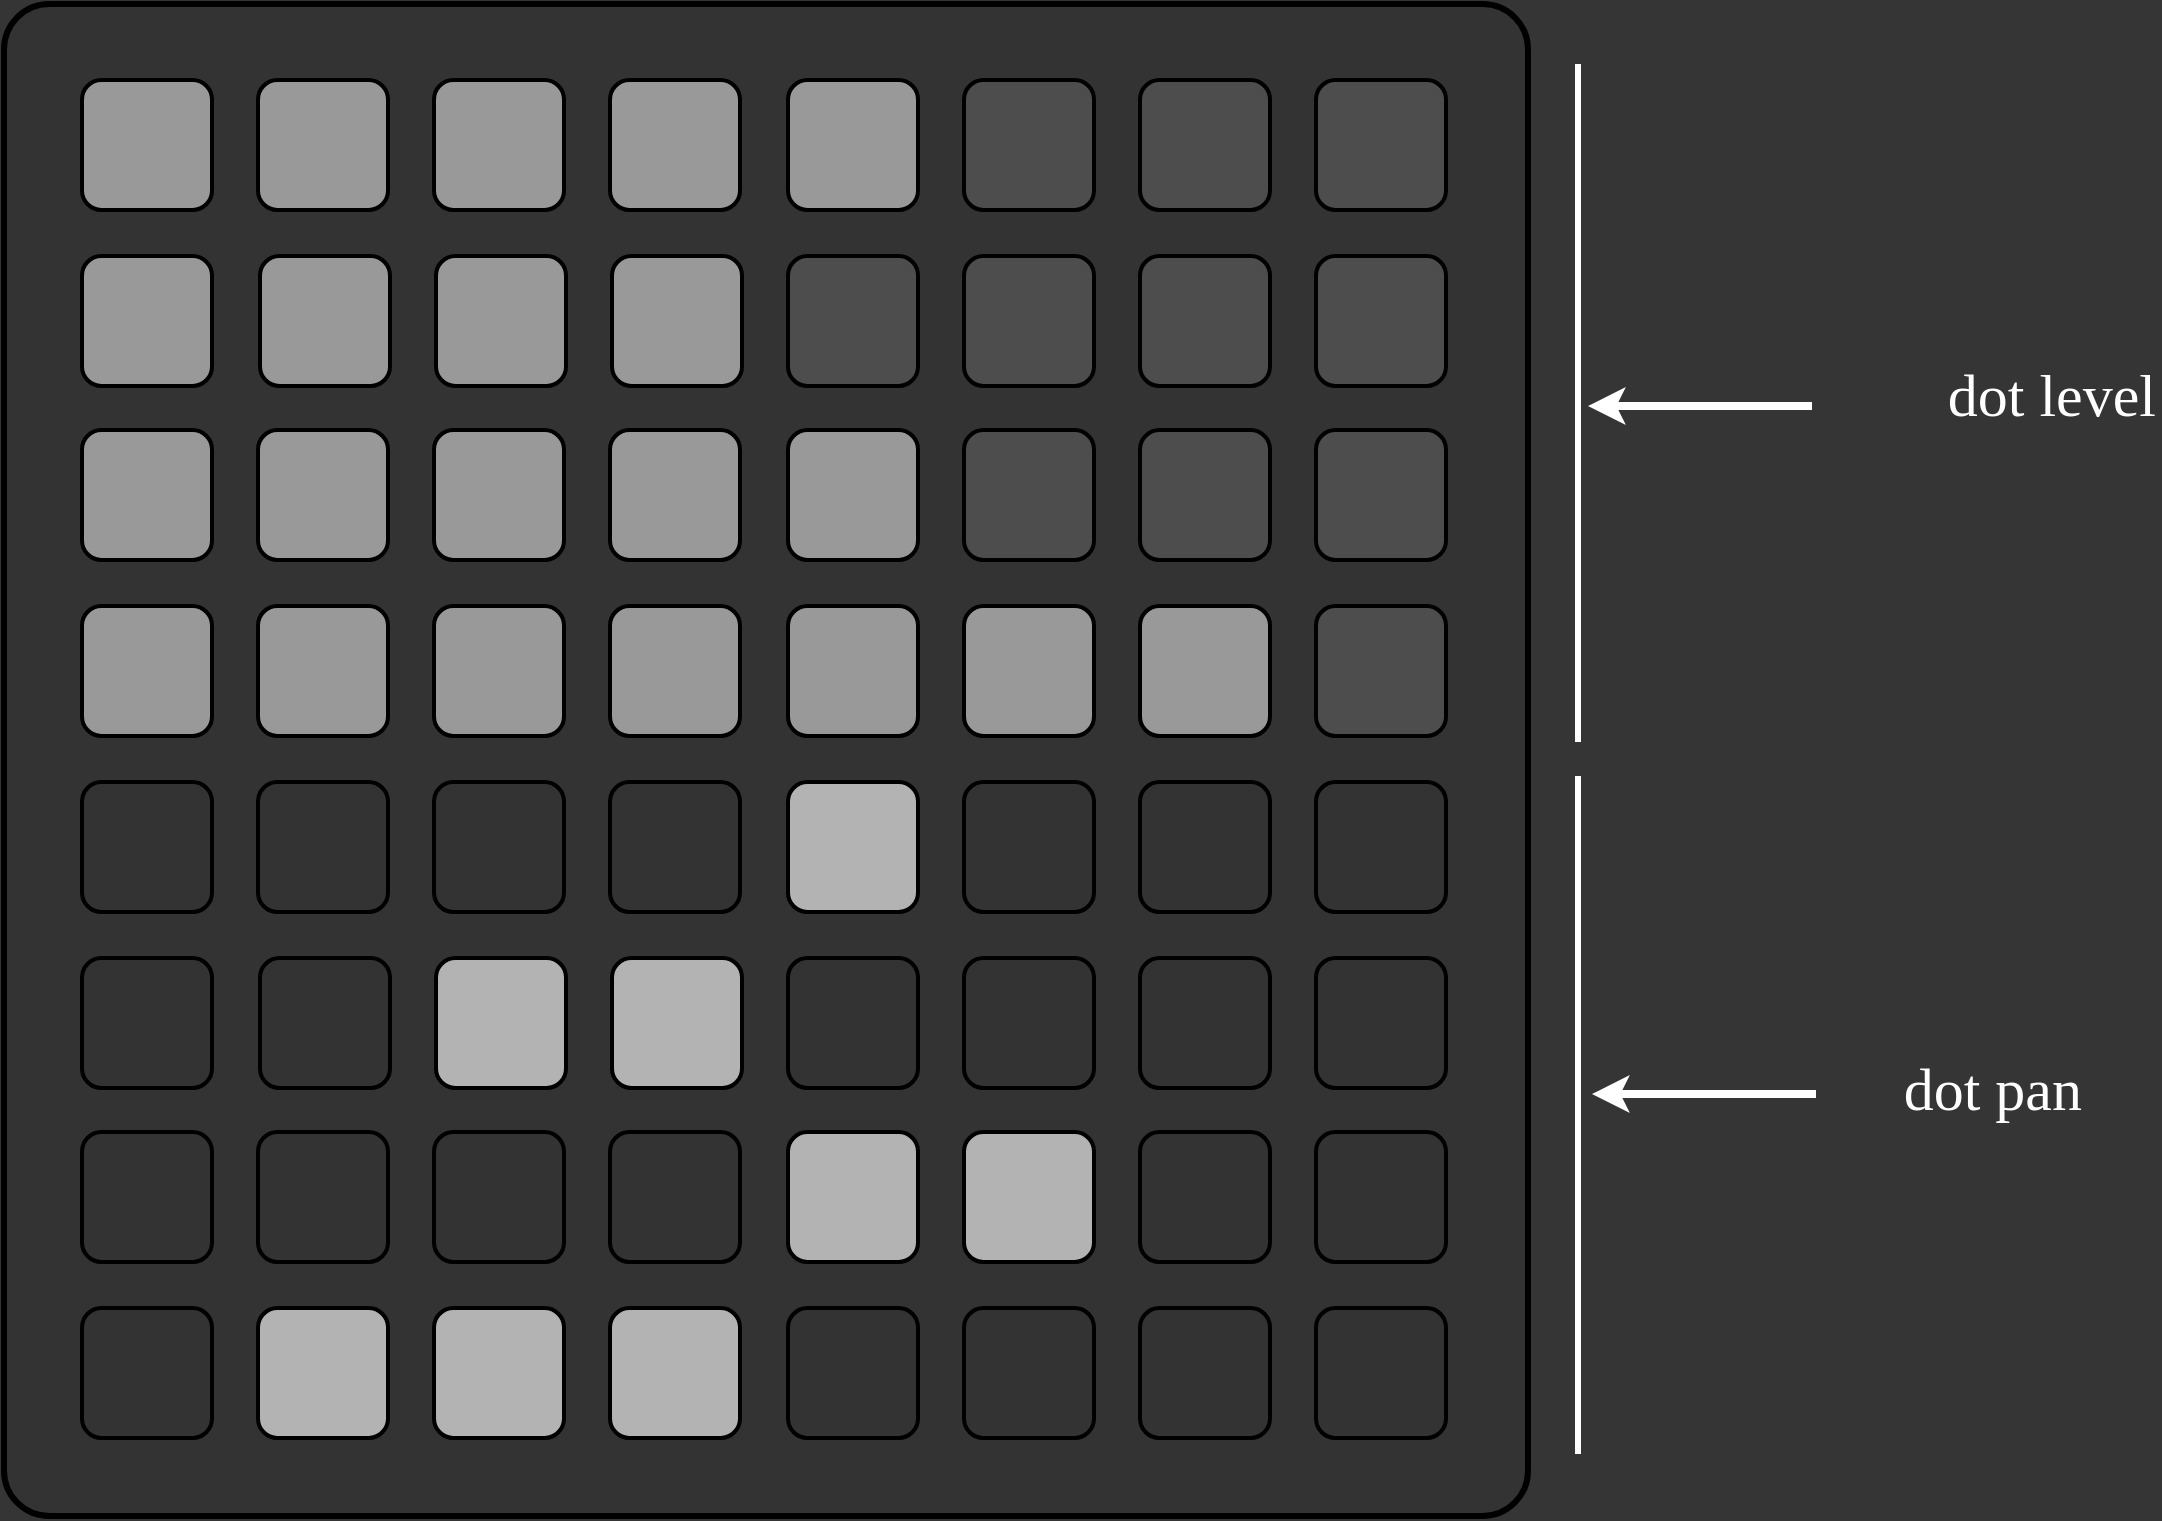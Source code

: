 <mxfile version="26.1.3" pages="2">
  <diagram name="page 1" id="AD0j8ZVl492zKQFY-U34">
    <mxGraphModel dx="2852" dy="1302" grid="0" gridSize="10" guides="0" tooltips="0" connect="1" arrows="0" fold="1" page="0" pageScale="1" pageWidth="850" pageHeight="1100" background="#353535" math="0" shadow="0">
      <root>
        <mxCell id="0" />
        <mxCell id="1" parent="0" />
        <mxCell id="KwvHy2sCxvJyN4Rjaf8G-24" value="" style="rounded=1;whiteSpace=wrap;html=1;arcSize=3;strokeWidth=3;fillColor=#333333;fontColor=#333333;" parent="1" vertex="1">
          <mxGeometry x="-416" y="200" width="762" height="756" as="geometry" />
        </mxCell>
        <mxCell id="KwvHy2sCxvJyN4Rjaf8G-25" value="" style="rounded=1;whiteSpace=wrap;html=1;aspect=fixed;strokeWidth=2;fillColor=#999999;strokeColor=default;" parent="1" vertex="1">
          <mxGeometry x="-377" y="238" width="65" height="65" as="geometry" />
        </mxCell>
        <mxCell id="KwvHy2sCxvJyN4Rjaf8G-27" value="" style="rounded=1;whiteSpace=wrap;html=1;aspect=fixed;strokeWidth=2;fillColor=#999999;strokeColor=default;" parent="1" vertex="1">
          <mxGeometry x="-289" y="238" width="65" height="65" as="geometry" />
        </mxCell>
        <mxCell id="KwvHy2sCxvJyN4Rjaf8G-28" value="" style="rounded=1;whiteSpace=wrap;html=1;aspect=fixed;strokeWidth=2;fillColor=#999999;strokeColor=default;" parent="1" vertex="1">
          <mxGeometry x="-201" y="238" width="65" height="65" as="geometry" />
        </mxCell>
        <mxCell id="KwvHy2sCxvJyN4Rjaf8G-29" value="" style="rounded=1;whiteSpace=wrap;html=1;aspect=fixed;strokeWidth=2;fillColor=#999999;strokeColor=default;" parent="1" vertex="1">
          <mxGeometry x="-113" y="238" width="65" height="65" as="geometry" />
        </mxCell>
        <mxCell id="KwvHy2sCxvJyN4Rjaf8G-30" value="" style="rounded=1;whiteSpace=wrap;html=1;aspect=fixed;strokeWidth=2;fillColor=#999999;strokeColor=default;" parent="1" vertex="1">
          <mxGeometry x="-24" y="238" width="65" height="65" as="geometry" />
        </mxCell>
        <mxCell id="KwvHy2sCxvJyN4Rjaf8G-31" value="" style="rounded=1;whiteSpace=wrap;html=1;aspect=fixed;strokeWidth=2;fillColor=#4D4D4D;strokeColor=default;" parent="1" vertex="1">
          <mxGeometry x="64" y="238" width="65" height="65" as="geometry" />
        </mxCell>
        <mxCell id="KwvHy2sCxvJyN4Rjaf8G-32" value="" style="rounded=1;whiteSpace=wrap;html=1;aspect=fixed;strokeWidth=2;fillColor=#4D4D4D;strokeColor=default;" parent="1" vertex="1">
          <mxGeometry x="152" y="238" width="65" height="65" as="geometry" />
        </mxCell>
        <mxCell id="KwvHy2sCxvJyN4Rjaf8G-33" value="" style="rounded=1;whiteSpace=wrap;html=1;aspect=fixed;strokeWidth=2;fillColor=#4D4D4D;strokeColor=default;" parent="1" vertex="1">
          <mxGeometry x="240" y="238" width="65" height="65" as="geometry" />
        </mxCell>
        <mxCell id="KwvHy2sCxvJyN4Rjaf8G-42" value="" style="rounded=1;whiteSpace=wrap;html=1;aspect=fixed;strokeWidth=2;fillColor=#999999;strokeColor=default;" parent="1" vertex="1">
          <mxGeometry x="-377" y="326" width="65" height="65" as="geometry" />
        </mxCell>
        <mxCell id="KwvHy2sCxvJyN4Rjaf8G-43" value="" style="rounded=1;whiteSpace=wrap;html=1;aspect=fixed;strokeWidth=2;fillColor=#999999;strokeColor=default;" parent="1" vertex="1">
          <mxGeometry x="-288" y="326" width="65" height="65" as="geometry" />
        </mxCell>
        <mxCell id="KwvHy2sCxvJyN4Rjaf8G-44" value="" style="rounded=1;whiteSpace=wrap;html=1;aspect=fixed;strokeWidth=2;fillColor=#999999;strokeColor=default;" parent="1" vertex="1">
          <mxGeometry x="-200" y="326" width="65" height="65" as="geometry" />
        </mxCell>
        <mxCell id="KwvHy2sCxvJyN4Rjaf8G-45" value="" style="rounded=1;whiteSpace=wrap;html=1;aspect=fixed;strokeWidth=2;fillColor=#999999;strokeColor=default;" parent="1" vertex="1">
          <mxGeometry x="-112" y="326" width="65" height="65" as="geometry" />
        </mxCell>
        <mxCell id="KwvHy2sCxvJyN4Rjaf8G-46" value="" style="rounded=1;whiteSpace=wrap;html=1;aspect=fixed;strokeWidth=2;fillColor=#4D4D4D;strokeColor=default;" parent="1" vertex="1">
          <mxGeometry x="-24" y="326" width="65" height="65" as="geometry" />
        </mxCell>
        <mxCell id="KwvHy2sCxvJyN4Rjaf8G-47" value="" style="rounded=1;whiteSpace=wrap;html=1;aspect=fixed;strokeWidth=2;fillColor=#4D4D4D;strokeColor=default;" parent="1" vertex="1">
          <mxGeometry x="64" y="326" width="65" height="65" as="geometry" />
        </mxCell>
        <mxCell id="KwvHy2sCxvJyN4Rjaf8G-48" value="" style="rounded=1;whiteSpace=wrap;html=1;aspect=fixed;strokeWidth=2;fillColor=#4D4D4D;strokeColor=default;" parent="1" vertex="1">
          <mxGeometry x="152" y="326" width="65" height="65" as="geometry" />
        </mxCell>
        <mxCell id="KwvHy2sCxvJyN4Rjaf8G-49" value="" style="rounded=1;whiteSpace=wrap;html=1;aspect=fixed;strokeWidth=2;fillColor=#4D4D4D;strokeColor=default;" parent="1" vertex="1">
          <mxGeometry x="240" y="326" width="65" height="65" as="geometry" />
        </mxCell>
        <mxCell id="KwvHy2sCxvJyN4Rjaf8G-58" value="" style="rounded=1;whiteSpace=wrap;html=1;aspect=fixed;strokeWidth=2;fillColor=#999999;strokeColor=default;" parent="1" vertex="1">
          <mxGeometry x="-377" y="413" width="65" height="65" as="geometry" />
        </mxCell>
        <mxCell id="KwvHy2sCxvJyN4Rjaf8G-59" value="" style="rounded=1;whiteSpace=wrap;html=1;aspect=fixed;strokeWidth=2;fillColor=#999999;strokeColor=default;" parent="1" vertex="1">
          <mxGeometry x="-289" y="413" width="65" height="65" as="geometry" />
        </mxCell>
        <mxCell id="KwvHy2sCxvJyN4Rjaf8G-60" value="" style="rounded=1;whiteSpace=wrap;html=1;aspect=fixed;strokeWidth=2;fillColor=#999999;strokeColor=default;" parent="1" vertex="1">
          <mxGeometry x="-201" y="413" width="65" height="65" as="geometry" />
        </mxCell>
        <mxCell id="KwvHy2sCxvJyN4Rjaf8G-61" value="" style="rounded=1;whiteSpace=wrap;html=1;aspect=fixed;strokeWidth=2;fillColor=#999999;strokeColor=default;" parent="1" vertex="1">
          <mxGeometry x="-113" y="413" width="65" height="65" as="geometry" />
        </mxCell>
        <mxCell id="KwvHy2sCxvJyN4Rjaf8G-62" value="" style="rounded=1;whiteSpace=wrap;html=1;aspect=fixed;strokeWidth=2;fillColor=#999999;strokeColor=default;" parent="1" vertex="1">
          <mxGeometry x="-24" y="413" width="65" height="65" as="geometry" />
        </mxCell>
        <mxCell id="KwvHy2sCxvJyN4Rjaf8G-63" value="" style="rounded=1;whiteSpace=wrap;html=1;aspect=fixed;strokeWidth=2;fillColor=#4D4D4D;strokeColor=default;" parent="1" vertex="1">
          <mxGeometry x="64" y="413" width="65" height="65" as="geometry" />
        </mxCell>
        <mxCell id="KwvHy2sCxvJyN4Rjaf8G-64" value="" style="rounded=1;whiteSpace=wrap;html=1;aspect=fixed;strokeWidth=2;fillColor=#4D4D4D;strokeColor=default;" parent="1" vertex="1">
          <mxGeometry x="152" y="413" width="65" height="65" as="geometry" />
        </mxCell>
        <mxCell id="KwvHy2sCxvJyN4Rjaf8G-65" value="" style="rounded=1;whiteSpace=wrap;html=1;aspect=fixed;strokeWidth=2;fillColor=#4D4D4D;strokeColor=default;" parent="1" vertex="1">
          <mxGeometry x="240" y="413" width="65" height="65" as="geometry" />
        </mxCell>
        <mxCell id="KwvHy2sCxvJyN4Rjaf8G-74" value="" style="rounded=1;whiteSpace=wrap;html=1;aspect=fixed;strokeWidth=2;fillColor=#999999;strokeColor=default;" parent="1" vertex="1">
          <mxGeometry x="-377" y="501" width="65" height="65" as="geometry" />
        </mxCell>
        <mxCell id="KwvHy2sCxvJyN4Rjaf8G-75" value="" style="rounded=1;whiteSpace=wrap;html=1;aspect=fixed;strokeWidth=2;fillColor=#999999;strokeColor=default;" parent="1" vertex="1">
          <mxGeometry x="-289" y="501" width="65" height="65" as="geometry" />
        </mxCell>
        <mxCell id="KwvHy2sCxvJyN4Rjaf8G-76" value="" style="rounded=1;whiteSpace=wrap;html=1;aspect=fixed;strokeWidth=2;fillColor=#999999;strokeColor=default;" parent="1" vertex="1">
          <mxGeometry x="-201" y="501" width="65" height="65" as="geometry" />
        </mxCell>
        <mxCell id="KwvHy2sCxvJyN4Rjaf8G-77" value="" style="rounded=1;whiteSpace=wrap;html=1;aspect=fixed;strokeWidth=2;fillColor=#999999;strokeColor=default;" parent="1" vertex="1">
          <mxGeometry x="-113" y="501" width="65" height="65" as="geometry" />
        </mxCell>
        <mxCell id="KwvHy2sCxvJyN4Rjaf8G-78" value="" style="rounded=1;whiteSpace=wrap;html=1;aspect=fixed;strokeWidth=2;fillColor=#999999;strokeColor=default;" parent="1" vertex="1">
          <mxGeometry x="-24" y="501" width="65" height="65" as="geometry" />
        </mxCell>
        <mxCell id="KwvHy2sCxvJyN4Rjaf8G-79" value="" style="rounded=1;whiteSpace=wrap;html=1;aspect=fixed;strokeWidth=2;fillColor=#999999;strokeColor=default;" parent="1" vertex="1">
          <mxGeometry x="64" y="501" width="65" height="65" as="geometry" />
        </mxCell>
        <mxCell id="KwvHy2sCxvJyN4Rjaf8G-80" value="" style="rounded=1;whiteSpace=wrap;html=1;aspect=fixed;strokeWidth=2;fillColor=#999999;strokeColor=default;" parent="1" vertex="1">
          <mxGeometry x="152" y="501" width="65" height="65" as="geometry" />
        </mxCell>
        <mxCell id="KwvHy2sCxvJyN4Rjaf8G-81" value="" style="rounded=1;whiteSpace=wrap;html=1;aspect=fixed;strokeWidth=2;fillColor=#4D4D4D;strokeColor=default;" parent="1" vertex="1">
          <mxGeometry x="240" y="501" width="65" height="65" as="geometry" />
        </mxCell>
        <mxCell id="KwvHy2sCxvJyN4Rjaf8G-90" value="" style="rounded=1;whiteSpace=wrap;html=1;aspect=fixed;strokeWidth=2;fillColor=#333333;strokeColor=default;" parent="1" vertex="1">
          <mxGeometry x="-377" y="589" width="65" height="65" as="geometry" />
        </mxCell>
        <mxCell id="KwvHy2sCxvJyN4Rjaf8G-91" value="" style="rounded=1;whiteSpace=wrap;html=1;aspect=fixed;strokeWidth=2;fillColor=#333333;strokeColor=default;" parent="1" vertex="1">
          <mxGeometry x="-289" y="589" width="65" height="65" as="geometry" />
        </mxCell>
        <mxCell id="KwvHy2sCxvJyN4Rjaf8G-92" value="" style="rounded=1;whiteSpace=wrap;html=1;aspect=fixed;strokeWidth=2;fillColor=#333333;strokeColor=default;" parent="1" vertex="1">
          <mxGeometry x="-201" y="589" width="65" height="65" as="geometry" />
        </mxCell>
        <mxCell id="KwvHy2sCxvJyN4Rjaf8G-93" value="" style="rounded=1;whiteSpace=wrap;html=1;aspect=fixed;strokeWidth=2;fillColor=#333333;strokeColor=default;" parent="1" vertex="1">
          <mxGeometry x="-113" y="589" width="65" height="65" as="geometry" />
        </mxCell>
        <mxCell id="KwvHy2sCxvJyN4Rjaf8G-94" value="" style="rounded=1;whiteSpace=wrap;html=1;aspect=fixed;strokeWidth=2;fillColor=#B3B3B3;strokeColor=default;" parent="1" vertex="1">
          <mxGeometry x="-24" y="589" width="65" height="65" as="geometry" />
        </mxCell>
        <mxCell id="KwvHy2sCxvJyN4Rjaf8G-95" value="" style="rounded=1;whiteSpace=wrap;html=1;aspect=fixed;strokeWidth=2;fillColor=#333333;strokeColor=default;" parent="1" vertex="1">
          <mxGeometry x="64" y="589" width="65" height="65" as="geometry" />
        </mxCell>
        <mxCell id="KwvHy2sCxvJyN4Rjaf8G-96" value="" style="rounded=1;whiteSpace=wrap;html=1;aspect=fixed;strokeWidth=2;fillColor=#333333;strokeColor=default;" parent="1" vertex="1">
          <mxGeometry x="152" y="589" width="65" height="65" as="geometry" />
        </mxCell>
        <mxCell id="KwvHy2sCxvJyN4Rjaf8G-97" value="" style="rounded=1;whiteSpace=wrap;html=1;aspect=fixed;strokeWidth=2;fillColor=#333333;strokeColor=default;" parent="1" vertex="1">
          <mxGeometry x="240" y="589" width="65" height="65" as="geometry" />
        </mxCell>
        <mxCell id="KwvHy2sCxvJyN4Rjaf8G-106" value="" style="rounded=1;whiteSpace=wrap;html=1;aspect=fixed;strokeWidth=2;fillColor=#333333;strokeColor=default;" parent="1" vertex="1">
          <mxGeometry x="-377" y="677" width="65" height="65" as="geometry" />
        </mxCell>
        <mxCell id="KwvHy2sCxvJyN4Rjaf8G-107" value="" style="rounded=1;whiteSpace=wrap;html=1;aspect=fixed;strokeWidth=2;fillColor=#333333;strokeColor=default;" parent="1" vertex="1">
          <mxGeometry x="-288" y="677" width="65" height="65" as="geometry" />
        </mxCell>
        <mxCell id="KwvHy2sCxvJyN4Rjaf8G-108" value="" style="rounded=1;whiteSpace=wrap;html=1;aspect=fixed;strokeWidth=2;fillColor=#B3B3B3;strokeColor=default;" parent="1" vertex="1">
          <mxGeometry x="-200" y="677" width="65" height="65" as="geometry" />
        </mxCell>
        <mxCell id="KwvHy2sCxvJyN4Rjaf8G-109" value="" style="rounded=1;whiteSpace=wrap;html=1;aspect=fixed;strokeWidth=2;fillColor=#B3B3B3;strokeColor=default;" parent="1" vertex="1">
          <mxGeometry x="-112" y="677" width="65" height="65" as="geometry" />
        </mxCell>
        <mxCell id="KwvHy2sCxvJyN4Rjaf8G-110" value="" style="rounded=1;whiteSpace=wrap;html=1;aspect=fixed;strokeWidth=2;fillColor=#333333;strokeColor=default;" parent="1" vertex="1">
          <mxGeometry x="-24" y="677" width="65" height="65" as="geometry" />
        </mxCell>
        <mxCell id="KwvHy2sCxvJyN4Rjaf8G-111" value="" style="rounded=1;whiteSpace=wrap;html=1;aspect=fixed;strokeWidth=2;fillColor=#333333;strokeColor=default;" parent="1" vertex="1">
          <mxGeometry x="64" y="677" width="65" height="65" as="geometry" />
        </mxCell>
        <mxCell id="KwvHy2sCxvJyN4Rjaf8G-112" value="" style="rounded=1;whiteSpace=wrap;html=1;aspect=fixed;strokeWidth=2;fillColor=#333333;strokeColor=default;" parent="1" vertex="1">
          <mxGeometry x="152" y="677" width="65" height="65" as="geometry" />
        </mxCell>
        <mxCell id="KwvHy2sCxvJyN4Rjaf8G-113" value="" style="rounded=1;whiteSpace=wrap;html=1;aspect=fixed;strokeWidth=2;fillColor=#333333;strokeColor=default;" parent="1" vertex="1">
          <mxGeometry x="240" y="677" width="65" height="65" as="geometry" />
        </mxCell>
        <mxCell id="KwvHy2sCxvJyN4Rjaf8G-122" value="" style="rounded=1;whiteSpace=wrap;html=1;aspect=fixed;strokeWidth=2;fillColor=#333333;strokeColor=default;" parent="1" vertex="1">
          <mxGeometry x="-377" y="764" width="65" height="65" as="geometry" />
        </mxCell>
        <mxCell id="KwvHy2sCxvJyN4Rjaf8G-123" value="" style="rounded=1;whiteSpace=wrap;html=1;aspect=fixed;strokeWidth=2;fillColor=#333333;strokeColor=default;" parent="1" vertex="1">
          <mxGeometry x="-289" y="764" width="65" height="65" as="geometry" />
        </mxCell>
        <mxCell id="KwvHy2sCxvJyN4Rjaf8G-124" value="" style="rounded=1;whiteSpace=wrap;html=1;aspect=fixed;strokeWidth=2;fillColor=#333333;strokeColor=default;" parent="1" vertex="1">
          <mxGeometry x="-201" y="764" width="65" height="65" as="geometry" />
        </mxCell>
        <mxCell id="KwvHy2sCxvJyN4Rjaf8G-125" value="" style="rounded=1;whiteSpace=wrap;html=1;aspect=fixed;strokeWidth=2;fillColor=#333333;strokeColor=default;" parent="1" vertex="1">
          <mxGeometry x="-113" y="764" width="65" height="65" as="geometry" />
        </mxCell>
        <mxCell id="KwvHy2sCxvJyN4Rjaf8G-126" value="" style="rounded=1;whiteSpace=wrap;html=1;aspect=fixed;strokeWidth=2;fillColor=#B3B3B3;strokeColor=default;" parent="1" vertex="1">
          <mxGeometry x="-24" y="764" width="65" height="65" as="geometry" />
        </mxCell>
        <mxCell id="KwvHy2sCxvJyN4Rjaf8G-127" value="" style="rounded=1;whiteSpace=wrap;html=1;aspect=fixed;strokeWidth=2;fillColor=#B3B3B3;strokeColor=default;" parent="1" vertex="1">
          <mxGeometry x="64" y="764" width="65" height="65" as="geometry" />
        </mxCell>
        <mxCell id="KwvHy2sCxvJyN4Rjaf8G-128" value="" style="rounded=1;whiteSpace=wrap;html=1;aspect=fixed;strokeWidth=2;fillColor=#333333;strokeColor=default;" parent="1" vertex="1">
          <mxGeometry x="152" y="764" width="65" height="65" as="geometry" />
        </mxCell>
        <mxCell id="KwvHy2sCxvJyN4Rjaf8G-129" value="" style="rounded=1;whiteSpace=wrap;html=1;aspect=fixed;strokeWidth=2;fillColor=#333333;strokeColor=default;" parent="1" vertex="1">
          <mxGeometry x="240" y="764" width="65" height="65" as="geometry" />
        </mxCell>
        <mxCell id="KwvHy2sCxvJyN4Rjaf8G-138" value="" style="rounded=1;whiteSpace=wrap;html=1;aspect=fixed;strokeWidth=2;fillColor=#333333;strokeColor=default;" parent="1" vertex="1">
          <mxGeometry x="-377" y="852" width="65" height="65" as="geometry" />
        </mxCell>
        <mxCell id="KwvHy2sCxvJyN4Rjaf8G-139" value="" style="rounded=1;whiteSpace=wrap;html=1;aspect=fixed;strokeWidth=2;fillColor=#B3B3B3;strokeColor=default;" parent="1" vertex="1">
          <mxGeometry x="-289" y="852" width="65" height="65" as="geometry" />
        </mxCell>
        <mxCell id="KwvHy2sCxvJyN4Rjaf8G-140" value="" style="rounded=1;whiteSpace=wrap;html=1;aspect=fixed;strokeWidth=2;fillColor=#B3B3B3;strokeColor=default;" parent="1" vertex="1">
          <mxGeometry x="-201" y="852" width="65" height="65" as="geometry" />
        </mxCell>
        <mxCell id="KwvHy2sCxvJyN4Rjaf8G-141" value="" style="rounded=1;whiteSpace=wrap;html=1;aspect=fixed;strokeWidth=2;fillColor=#B3B3B3;strokeColor=default;" parent="1" vertex="1">
          <mxGeometry x="-113" y="852" width="65" height="65" as="geometry" />
        </mxCell>
        <mxCell id="KwvHy2sCxvJyN4Rjaf8G-142" value="" style="rounded=1;whiteSpace=wrap;html=1;aspect=fixed;strokeWidth=2;fillColor=#333333;strokeColor=default;" parent="1" vertex="1">
          <mxGeometry x="-24" y="852" width="65" height="65" as="geometry" />
        </mxCell>
        <mxCell id="KwvHy2sCxvJyN4Rjaf8G-143" value="" style="rounded=1;whiteSpace=wrap;html=1;aspect=fixed;strokeWidth=2;fillColor=#333333;strokeColor=default;" parent="1" vertex="1">
          <mxGeometry x="64" y="852" width="65" height="65" as="geometry" />
        </mxCell>
        <mxCell id="KwvHy2sCxvJyN4Rjaf8G-144" value="" style="rounded=1;whiteSpace=wrap;html=1;aspect=fixed;strokeWidth=2;fillColor=#333333;strokeColor=default;" parent="1" vertex="1">
          <mxGeometry x="152" y="852" width="65" height="65" as="geometry" />
        </mxCell>
        <mxCell id="KwvHy2sCxvJyN4Rjaf8G-145" value="" style="rounded=1;whiteSpace=wrap;html=1;aspect=fixed;strokeWidth=2;fillColor=#333333;strokeColor=default;" parent="1" vertex="1">
          <mxGeometry x="240" y="852" width="65" height="65" as="geometry" />
        </mxCell>
        <mxCell id="ZywGPytzfWBgbfW9GCtc-2" value="dot level" style="text;html=1;align=right;verticalAlign=middle;whiteSpace=wrap;rounded=0;fontSize=30;fontFamily=Roboto Mono;fontSource=https%3A%2F%2Ffonts.googleapis.com%2Fcss%3Ffamily%3DRoboto%2BMono;fontColor=#FFFFFF;strokeWidth=2;" parent="1" vertex="1">
          <mxGeometry x="493" y="371" width="169" height="48" as="geometry" />
        </mxCell>
        <mxCell id="ZywGPytzfWBgbfW9GCtc-3" value="" style="endArrow=classic;html=1;rounded=0;strokeWidth=4;strokeColor=#FFFFFF;fontColor=#FFFFFF;" parent="1" edge="1">
          <mxGeometry width="50" height="50" relative="1" as="geometry">
            <mxPoint x="488" y="401" as="sourcePoint" />
            <mxPoint x="376" y="401" as="targetPoint" />
          </mxGeometry>
        </mxCell>
        <mxCell id="ZywGPytzfWBgbfW9GCtc-5" value="dot pan" style="text;html=1;align=right;verticalAlign=middle;whiteSpace=wrap;rounded=0;fontSize=30;fontFamily=Roboto Mono;fontSource=https%3A%2F%2Ffonts.googleapis.com%2Fcss%3Ffamily%3DRoboto%2BMono;fontColor=#FFFFFF;strokeWidth=2;" parent="1" vertex="1">
          <mxGeometry x="485" y="696" width="140" height="92" as="geometry" />
        </mxCell>
        <mxCell id="RWmdS6DIOnOpvIPjL7Qo-1" value="" style="endArrow=none;html=1;rounded=0;strokeWidth=3;strokeColor=#FFFFFF;fontColor=#FFFFFF;" parent="1" edge="1">
          <mxGeometry width="50" height="50" relative="1" as="geometry">
            <mxPoint x="371" y="569" as="sourcePoint" />
            <mxPoint x="371" y="230" as="targetPoint" />
          </mxGeometry>
        </mxCell>
        <mxCell id="RWmdS6DIOnOpvIPjL7Qo-2" value="" style="endArrow=none;html=1;rounded=0;strokeWidth=3;strokeColor=#FFFFFF;fontColor=#FFFFFF;" parent="1" edge="1">
          <mxGeometry width="50" height="50" relative="1" as="geometry">
            <mxPoint x="371" y="925" as="sourcePoint" />
            <mxPoint x="371" y="586" as="targetPoint" />
          </mxGeometry>
        </mxCell>
        <mxCell id="--Gpbwa46gxwDVzGV0nx-1" value="" style="endArrow=classic;html=1;rounded=0;strokeWidth=4;strokeColor=#FFFFFF;fontColor=#FFFFFF;" parent="1" edge="1">
          <mxGeometry width="50" height="50" relative="1" as="geometry">
            <mxPoint x="490" y="745" as="sourcePoint" />
            <mxPoint x="378" y="745" as="targetPoint" />
          </mxGeometry>
        </mxCell>
      </root>
    </mxGraphModel>
  </diagram>
  <diagram name="page 2" id="gaQ04MUTe80Fo_M5m1-W">
    <mxGraphModel dx="2452" dy="1302" grid="0" gridSize="10" guides="0" tooltips="0" connect="1" arrows="0" fold="1" page="0" pageScale="1" pageWidth="850" pageHeight="1100" background="#353535" math="0" shadow="0">
      <root>
        <mxCell id="d-ivkL9qn1JHW6eDKfx6-0" />
        <mxCell id="d-ivkL9qn1JHW6eDKfx6-1" parent="d-ivkL9qn1JHW6eDKfx6-0" />
        <mxCell id="d-ivkL9qn1JHW6eDKfx6-2" value="" style="rounded=1;whiteSpace=wrap;html=1;arcSize=3;strokeWidth=3;fillColor=#333333;fontColor=#333333;" parent="d-ivkL9qn1JHW6eDKfx6-1" vertex="1">
          <mxGeometry x="292" y="200" width="758" height="756" as="geometry" />
        </mxCell>
        <mxCell id="d-ivkL9qn1JHW6eDKfx6-11" value="" style="rounded=1;whiteSpace=wrap;html=1;aspect=fixed;strokeWidth=2;fillColor=#333333;strokeColor=default;fontColor=#4D4D4D;" parent="d-ivkL9qn1JHW6eDKfx6-1" vertex="1">
          <mxGeometry x="328" y="238" width="65" height="65" as="geometry" />
        </mxCell>
        <mxCell id="d-ivkL9qn1JHW6eDKfx6-12" value="" style="rounded=1;whiteSpace=wrap;html=1;aspect=fixed;strokeWidth=2;fillColor=#333333;strokeColor=default;fontColor=#4D4D4D;" parent="d-ivkL9qn1JHW6eDKfx6-1" vertex="1">
          <mxGeometry x="416" y="238" width="65" height="65" as="geometry" />
        </mxCell>
        <mxCell id="d-ivkL9qn1JHW6eDKfx6-13" value="" style="rounded=1;whiteSpace=wrap;html=1;aspect=fixed;strokeWidth=2;fillColor=#333333;strokeColor=default;fontColor=#4D4D4D;" parent="d-ivkL9qn1JHW6eDKfx6-1" vertex="1">
          <mxGeometry x="504" y="238" width="65" height="65" as="geometry" />
        </mxCell>
        <mxCell id="d-ivkL9qn1JHW6eDKfx6-14" value="" style="rounded=1;whiteSpace=wrap;html=1;aspect=fixed;strokeWidth=2;fillColor=#333333;strokeColor=default;fontColor=#4D4D4D;" parent="d-ivkL9qn1JHW6eDKfx6-1" vertex="1">
          <mxGeometry x="592" y="238" width="65" height="65" as="geometry" />
        </mxCell>
        <mxCell id="d-ivkL9qn1JHW6eDKfx6-15" value="" style="rounded=1;whiteSpace=wrap;html=1;aspect=fixed;strokeWidth=2;fillColor=#333333;strokeColor=default;fontColor=#4D4D4D;" parent="d-ivkL9qn1JHW6eDKfx6-1" vertex="1">
          <mxGeometry x="681" y="238" width="65" height="65" as="geometry" />
        </mxCell>
        <mxCell id="d-ivkL9qn1JHW6eDKfx6-16" value="" style="rounded=1;whiteSpace=wrap;html=1;aspect=fixed;strokeWidth=2;fillColor=#999999;strokeColor=default;fontColor=#4D4D4D;" parent="d-ivkL9qn1JHW6eDKfx6-1" vertex="1">
          <mxGeometry x="769" y="238" width="65" height="65" as="geometry" />
        </mxCell>
        <mxCell id="d-ivkL9qn1JHW6eDKfx6-17" value="" style="rounded=1;whiteSpace=wrap;html=1;aspect=fixed;strokeWidth=2;fillColor=#333333;strokeColor=default;fontColor=#4D4D4D;" parent="d-ivkL9qn1JHW6eDKfx6-1" vertex="1">
          <mxGeometry x="857" y="238" width="65" height="65" as="geometry" />
        </mxCell>
        <mxCell id="d-ivkL9qn1JHW6eDKfx6-18" value="" style="rounded=1;whiteSpace=wrap;html=1;aspect=fixed;strokeWidth=2;fillColor=#333333;strokeColor=default;fontColor=#4D4D4D;" parent="d-ivkL9qn1JHW6eDKfx6-1" vertex="1">
          <mxGeometry x="945" y="238" width="65" height="65" as="geometry" />
        </mxCell>
        <mxCell id="d-ivkL9qn1JHW6eDKfx6-27" value="" style="rounded=1;whiteSpace=wrap;html=1;aspect=fixed;strokeWidth=2;fillColor=#333333;strokeColor=default;fontColor=#4D4D4D;" parent="d-ivkL9qn1JHW6eDKfx6-1" vertex="1">
          <mxGeometry x="329" y="326" width="65" height="65" as="geometry" />
        </mxCell>
        <mxCell id="d-ivkL9qn1JHW6eDKfx6-28" value="" style="rounded=1;whiteSpace=wrap;html=1;aspect=fixed;strokeWidth=2;fillColor=#333333;strokeColor=default;fontColor=#4D4D4D;" parent="d-ivkL9qn1JHW6eDKfx6-1" vertex="1">
          <mxGeometry x="417" y="326" width="65" height="65" as="geometry" />
        </mxCell>
        <mxCell id="d-ivkL9qn1JHW6eDKfx6-29" value="" style="rounded=1;whiteSpace=wrap;html=1;aspect=fixed;strokeWidth=2;fillColor=#333333;strokeColor=default;fontColor=#4D4D4D;" parent="d-ivkL9qn1JHW6eDKfx6-1" vertex="1">
          <mxGeometry x="505" y="326" width="65" height="65" as="geometry" />
        </mxCell>
        <mxCell id="d-ivkL9qn1JHW6eDKfx6-30" value="" style="rounded=1;whiteSpace=wrap;html=1;aspect=fixed;strokeWidth=2;fillColor=#333333;strokeColor=default;fontColor=#4D4D4D;" parent="d-ivkL9qn1JHW6eDKfx6-1" vertex="1">
          <mxGeometry x="593" y="326" width="65" height="65" as="geometry" />
        </mxCell>
        <mxCell id="d-ivkL9qn1JHW6eDKfx6-31" value="" style="rounded=1;whiteSpace=wrap;html=1;aspect=fixed;strokeWidth=2;fillColor=#999999;strokeColor=default;fontColor=#4D4D4D;" parent="d-ivkL9qn1JHW6eDKfx6-1" vertex="1">
          <mxGeometry x="681" y="326" width="65" height="65" as="geometry" />
        </mxCell>
        <mxCell id="d-ivkL9qn1JHW6eDKfx6-32" value="" style="rounded=1;whiteSpace=wrap;html=1;aspect=fixed;strokeWidth=2;fillColor=#333333;strokeColor=default;fontColor=#4D4D4D;" parent="d-ivkL9qn1JHW6eDKfx6-1" vertex="1">
          <mxGeometry x="769" y="326" width="65" height="65" as="geometry" />
        </mxCell>
        <mxCell id="d-ivkL9qn1JHW6eDKfx6-33" value="" style="rounded=1;whiteSpace=wrap;html=1;aspect=fixed;strokeWidth=2;fillColor=#333333;strokeColor=default;fontColor=#4D4D4D;" parent="d-ivkL9qn1JHW6eDKfx6-1" vertex="1">
          <mxGeometry x="857" y="326" width="65" height="65" as="geometry" />
        </mxCell>
        <mxCell id="d-ivkL9qn1JHW6eDKfx6-34" value="" style="rounded=1;whiteSpace=wrap;html=1;aspect=fixed;strokeWidth=2;fillColor=#333333;strokeColor=default;fontColor=#4D4D4D;" parent="d-ivkL9qn1JHW6eDKfx6-1" vertex="1">
          <mxGeometry x="945" y="326" width="65" height="65" as="geometry" />
        </mxCell>
        <mxCell id="d-ivkL9qn1JHW6eDKfx6-43" value="" style="rounded=1;whiteSpace=wrap;html=1;aspect=fixed;strokeWidth=2;fillColor=#333333;strokeColor=default;" parent="d-ivkL9qn1JHW6eDKfx6-1" vertex="1">
          <mxGeometry x="328" y="413" width="65" height="65" as="geometry" />
        </mxCell>
        <mxCell id="d-ivkL9qn1JHW6eDKfx6-44" value="" style="rounded=1;whiteSpace=wrap;html=1;aspect=fixed;strokeWidth=2;fillColor=#333333;strokeColor=default;" parent="d-ivkL9qn1JHW6eDKfx6-1" vertex="1">
          <mxGeometry x="416" y="413" width="65" height="65" as="geometry" />
        </mxCell>
        <mxCell id="d-ivkL9qn1JHW6eDKfx6-45" value="" style="rounded=1;whiteSpace=wrap;html=1;aspect=fixed;strokeWidth=2;fillColor=#333333;strokeColor=default;" parent="d-ivkL9qn1JHW6eDKfx6-1" vertex="1">
          <mxGeometry x="504" y="413" width="65" height="65" as="geometry" />
        </mxCell>
        <mxCell id="d-ivkL9qn1JHW6eDKfx6-46" value="" style="rounded=1;whiteSpace=wrap;html=1;aspect=fixed;strokeWidth=2;fillColor=#333333;strokeColor=default;" parent="d-ivkL9qn1JHW6eDKfx6-1" vertex="1">
          <mxGeometry x="592" y="413" width="65" height="65" as="geometry" />
        </mxCell>
        <mxCell id="d-ivkL9qn1JHW6eDKfx6-47" value="" style="rounded=1;whiteSpace=wrap;html=1;aspect=fixed;strokeWidth=2;fillColor=#333333;strokeColor=default;" parent="d-ivkL9qn1JHW6eDKfx6-1" vertex="1">
          <mxGeometry x="681" y="413" width="65" height="65" as="geometry" />
        </mxCell>
        <mxCell id="d-ivkL9qn1JHW6eDKfx6-48" value="" style="rounded=1;whiteSpace=wrap;html=1;aspect=fixed;strokeWidth=2;fillColor=#999999;strokeColor=default;" parent="d-ivkL9qn1JHW6eDKfx6-1" vertex="1">
          <mxGeometry x="769" y="413" width="65" height="65" as="geometry" />
        </mxCell>
        <mxCell id="d-ivkL9qn1JHW6eDKfx6-49" value="" style="rounded=1;whiteSpace=wrap;html=1;aspect=fixed;strokeWidth=2;fillColor=#333333;strokeColor=default;" parent="d-ivkL9qn1JHW6eDKfx6-1" vertex="1">
          <mxGeometry x="857" y="413" width="65" height="65" as="geometry" />
        </mxCell>
        <mxCell id="d-ivkL9qn1JHW6eDKfx6-50" value="" style="rounded=1;whiteSpace=wrap;html=1;aspect=fixed;strokeWidth=2;fillColor=#333333;strokeColor=default;" parent="d-ivkL9qn1JHW6eDKfx6-1" vertex="1">
          <mxGeometry x="945" y="413" width="65" height="65" as="geometry" />
        </mxCell>
        <mxCell id="d-ivkL9qn1JHW6eDKfx6-59" value="" style="rounded=1;whiteSpace=wrap;html=1;aspect=fixed;strokeWidth=2;fillColor=#333333;strokeColor=default;" parent="d-ivkL9qn1JHW6eDKfx6-1" vertex="1">
          <mxGeometry x="328" y="501" width="65" height="65" as="geometry" />
        </mxCell>
        <mxCell id="d-ivkL9qn1JHW6eDKfx6-60" value="" style="rounded=1;whiteSpace=wrap;html=1;aspect=fixed;strokeWidth=2;fillColor=#333333;strokeColor=default;" parent="d-ivkL9qn1JHW6eDKfx6-1" vertex="1">
          <mxGeometry x="416" y="501" width="65" height="65" as="geometry" />
        </mxCell>
        <mxCell id="d-ivkL9qn1JHW6eDKfx6-61" value="" style="rounded=1;whiteSpace=wrap;html=1;aspect=fixed;strokeWidth=2;fillColor=#999999;strokeColor=default;" parent="d-ivkL9qn1JHW6eDKfx6-1" vertex="1">
          <mxGeometry x="504" y="501" width="65" height="65" as="geometry" />
        </mxCell>
        <mxCell id="d-ivkL9qn1JHW6eDKfx6-62" value="" style="rounded=1;whiteSpace=wrap;html=1;aspect=fixed;strokeWidth=2;fillColor=#333333;strokeColor=default;" parent="d-ivkL9qn1JHW6eDKfx6-1" vertex="1">
          <mxGeometry x="592" y="501" width="65" height="65" as="geometry" />
        </mxCell>
        <mxCell id="d-ivkL9qn1JHW6eDKfx6-63" value="" style="rounded=1;whiteSpace=wrap;html=1;aspect=fixed;strokeWidth=2;fillColor=#333333;strokeColor=default;" parent="d-ivkL9qn1JHW6eDKfx6-1" vertex="1">
          <mxGeometry x="681" y="501" width="65" height="65" as="geometry" />
        </mxCell>
        <mxCell id="d-ivkL9qn1JHW6eDKfx6-64" value="" style="rounded=1;whiteSpace=wrap;html=1;aspect=fixed;strokeWidth=2;fillColor=#333333;strokeColor=default;" parent="d-ivkL9qn1JHW6eDKfx6-1" vertex="1">
          <mxGeometry x="769" y="501" width="65" height="65" as="geometry" />
        </mxCell>
        <mxCell id="d-ivkL9qn1JHW6eDKfx6-65" value="" style="rounded=1;whiteSpace=wrap;html=1;aspect=fixed;strokeWidth=2;fillColor=#333333;strokeColor=default;" parent="d-ivkL9qn1JHW6eDKfx6-1" vertex="1">
          <mxGeometry x="857" y="501" width="65" height="65" as="geometry" />
        </mxCell>
        <mxCell id="d-ivkL9qn1JHW6eDKfx6-66" value="" style="rounded=1;whiteSpace=wrap;html=1;aspect=fixed;strokeWidth=2;fillColor=#333333;strokeColor=default;" parent="d-ivkL9qn1JHW6eDKfx6-1" vertex="1">
          <mxGeometry x="945" y="501" width="65" height="65" as="geometry" />
        </mxCell>
        <mxCell id="xm85_uk3ZG2Ry9QY57MM-5" value="dot move time" style="text;html=1;align=right;verticalAlign=middle;whiteSpace=wrap;rounded=0;fontSize=30;fontFamily=Roboto Mono;fontSource=https%3A%2F%2Ffonts.googleapis.com%2Fcss%3Ffamily%3DRoboto%2BMono;fontColor=#FFFFFF;strokeWidth=2;" parent="d-ivkL9qn1JHW6eDKfx6-1" vertex="1">
          <mxGeometry x="-90" y="372" width="240" height="62" as="geometry" />
        </mxCell>
        <mxCell id="OhhcCXmK_54rwxiTTY_5-0" value="" style="rounded=1;whiteSpace=wrap;html=1;aspect=fixed;strokeWidth=2;fillColor=#333333;strokeColor=default;" parent="d-ivkL9qn1JHW6eDKfx6-1" vertex="1">
          <mxGeometry x="327" y="587" width="65" height="65" as="geometry" />
        </mxCell>
        <mxCell id="OhhcCXmK_54rwxiTTY_5-1" value="" style="rounded=1;whiteSpace=wrap;html=1;aspect=fixed;strokeWidth=2;fillColor=#B3B3B3;strokeColor=default;" parent="d-ivkL9qn1JHW6eDKfx6-1" vertex="1">
          <mxGeometry x="415" y="587" width="65" height="65" as="geometry" />
        </mxCell>
        <mxCell id="OhhcCXmK_54rwxiTTY_5-2" value="" style="rounded=1;whiteSpace=wrap;html=1;aspect=fixed;strokeWidth=2;fillColor=#333333;strokeColor=default;" parent="d-ivkL9qn1JHW6eDKfx6-1" vertex="1">
          <mxGeometry x="503" y="587" width="65" height="65" as="geometry" />
        </mxCell>
        <mxCell id="OhhcCXmK_54rwxiTTY_5-3" value="" style="rounded=1;whiteSpace=wrap;html=1;aspect=fixed;strokeWidth=2;fillColor=#4D4D4D;strokeColor=default;" parent="d-ivkL9qn1JHW6eDKfx6-1" vertex="1">
          <mxGeometry x="591" y="587" width="65" height="65" as="geometry" />
        </mxCell>
        <mxCell id="OhhcCXmK_54rwxiTTY_5-4" value="" style="rounded=1;whiteSpace=wrap;html=1;aspect=fixed;strokeWidth=2;fillColor=#333333;strokeColor=default;" parent="d-ivkL9qn1JHW6eDKfx6-1" vertex="1">
          <mxGeometry x="680" y="587" width="65" height="65" as="geometry" />
        </mxCell>
        <mxCell id="OhhcCXmK_54rwxiTTY_5-5" value="" style="rounded=1;whiteSpace=wrap;html=1;aspect=fixed;strokeWidth=2;fillColor=#4D4D4D;strokeColor=default;" parent="d-ivkL9qn1JHW6eDKfx6-1" vertex="1">
          <mxGeometry x="768" y="587" width="65" height="65" as="geometry" />
        </mxCell>
        <mxCell id="OhhcCXmK_54rwxiTTY_5-6" value="" style="rounded=1;whiteSpace=wrap;html=1;aspect=fixed;strokeWidth=2;fillColor=#333333;strokeColor=default;" parent="d-ivkL9qn1JHW6eDKfx6-1" vertex="1">
          <mxGeometry x="856" y="587" width="65" height="65" as="geometry" />
        </mxCell>
        <mxCell id="OhhcCXmK_54rwxiTTY_5-7" value="" style="rounded=1;whiteSpace=wrap;html=1;aspect=fixed;strokeWidth=2;fillColor=#4D4D4D;strokeColor=default;" parent="d-ivkL9qn1JHW6eDKfx6-1" vertex="1">
          <mxGeometry x="944" y="587" width="65" height="65" as="geometry" />
        </mxCell>
        <mxCell id="OhhcCXmK_54rwxiTTY_5-8" value="" style="rounded=1;whiteSpace=wrap;html=1;aspect=fixed;strokeWidth=2;fillColor=#333333;strokeColor=default;" parent="d-ivkL9qn1JHW6eDKfx6-1" vertex="1">
          <mxGeometry x="327" y="675" width="65" height="65" as="geometry" />
        </mxCell>
        <mxCell id="OhhcCXmK_54rwxiTTY_5-9" value="" style="rounded=1;whiteSpace=wrap;html=1;aspect=fixed;strokeWidth=2;fillColor=#4D4D4D;strokeColor=default;" parent="d-ivkL9qn1JHW6eDKfx6-1" vertex="1">
          <mxGeometry x="416" y="675" width="65" height="65" as="geometry" />
        </mxCell>
        <mxCell id="OhhcCXmK_54rwxiTTY_5-10" value="" style="rounded=1;whiteSpace=wrap;html=1;aspect=fixed;strokeWidth=2;fillColor=#B3B3B3;strokeColor=default;" parent="d-ivkL9qn1JHW6eDKfx6-1" vertex="1">
          <mxGeometry x="504" y="675" width="65" height="65" as="geometry" />
        </mxCell>
        <mxCell id="OhhcCXmK_54rwxiTTY_5-11" value="" style="rounded=1;whiteSpace=wrap;html=1;aspect=fixed;strokeWidth=2;fillColor=#4D4D4D;strokeColor=default;" parent="d-ivkL9qn1JHW6eDKfx6-1" vertex="1">
          <mxGeometry x="592" y="675" width="65" height="65" as="geometry" />
        </mxCell>
        <mxCell id="OhhcCXmK_54rwxiTTY_5-12" value="" style="rounded=1;whiteSpace=wrap;html=1;aspect=fixed;strokeWidth=2;fillColor=#333333;strokeColor=default;" parent="d-ivkL9qn1JHW6eDKfx6-1" vertex="1">
          <mxGeometry x="680" y="675" width="65" height="65" as="geometry" />
        </mxCell>
        <mxCell id="OhhcCXmK_54rwxiTTY_5-13" value="" style="rounded=1;whiteSpace=wrap;html=1;aspect=fixed;strokeWidth=2;fillColor=#4D4D4D;strokeColor=default;" parent="d-ivkL9qn1JHW6eDKfx6-1" vertex="1">
          <mxGeometry x="768" y="675" width="65" height="65" as="geometry" />
        </mxCell>
        <mxCell id="OhhcCXmK_54rwxiTTY_5-14" value="" style="rounded=1;whiteSpace=wrap;html=1;aspect=fixed;strokeWidth=2;fillColor=#333333;strokeColor=default;" parent="d-ivkL9qn1JHW6eDKfx6-1" vertex="1">
          <mxGeometry x="856" y="675" width="65" height="65" as="geometry" />
        </mxCell>
        <mxCell id="OhhcCXmK_54rwxiTTY_5-15" value="" style="rounded=1;whiteSpace=wrap;html=1;aspect=fixed;strokeWidth=2;fillColor=#4D4D4D;strokeColor=default;" parent="d-ivkL9qn1JHW6eDKfx6-1" vertex="1">
          <mxGeometry x="944" y="675" width="65" height="65" as="geometry" />
        </mxCell>
        <mxCell id="OhhcCXmK_54rwxiTTY_5-16" value="" style="rounded=1;whiteSpace=wrap;html=1;aspect=fixed;strokeWidth=2;fillColor=#4D4D4D;strokeColor=default;" parent="d-ivkL9qn1JHW6eDKfx6-1" vertex="1">
          <mxGeometry x="327" y="762" width="65" height="65" as="geometry" />
        </mxCell>
        <mxCell id="OhhcCXmK_54rwxiTTY_5-17" value="" style="rounded=1;whiteSpace=wrap;html=1;aspect=fixed;strokeWidth=2;fillColor=#333333;strokeColor=default;" parent="d-ivkL9qn1JHW6eDKfx6-1" vertex="1">
          <mxGeometry x="415" y="762" width="65" height="65" as="geometry" />
        </mxCell>
        <mxCell id="OhhcCXmK_54rwxiTTY_5-18" value="" style="rounded=1;whiteSpace=wrap;html=1;aspect=fixed;strokeWidth=2;fillColor=#4D4D4D;strokeColor=default;" parent="d-ivkL9qn1JHW6eDKfx6-1" vertex="1">
          <mxGeometry x="503" y="762" width="65" height="65" as="geometry" />
        </mxCell>
        <mxCell id="OhhcCXmK_54rwxiTTY_5-19" value="" style="rounded=1;whiteSpace=wrap;html=1;aspect=fixed;strokeWidth=2;fillColor=#333333;strokeColor=default;" parent="d-ivkL9qn1JHW6eDKfx6-1" vertex="1">
          <mxGeometry x="591" y="762" width="65" height="65" as="geometry" />
        </mxCell>
        <mxCell id="OhhcCXmK_54rwxiTTY_5-20" value="" style="rounded=1;whiteSpace=wrap;html=1;aspect=fixed;strokeWidth=2;fillColor=#4D4D4D;strokeColor=default;" parent="d-ivkL9qn1JHW6eDKfx6-1" vertex="1">
          <mxGeometry x="680" y="762" width="65" height="65" as="geometry" />
        </mxCell>
        <mxCell id="OhhcCXmK_54rwxiTTY_5-21" value="" style="rounded=1;whiteSpace=wrap;html=1;aspect=fixed;strokeWidth=2;fillColor=#B3B3B3;strokeColor=default;" parent="d-ivkL9qn1JHW6eDKfx6-1" vertex="1">
          <mxGeometry x="768" y="762" width="65" height="65" as="geometry" />
        </mxCell>
        <mxCell id="OhhcCXmK_54rwxiTTY_5-22" value="" style="rounded=1;whiteSpace=wrap;html=1;aspect=fixed;strokeWidth=2;fillColor=#4D4D4D;strokeColor=default;" parent="d-ivkL9qn1JHW6eDKfx6-1" vertex="1">
          <mxGeometry x="856" y="762" width="65" height="65" as="geometry" />
        </mxCell>
        <mxCell id="OhhcCXmK_54rwxiTTY_5-23" value="" style="rounded=1;whiteSpace=wrap;html=1;aspect=fixed;strokeWidth=2;fillColor=#333333;strokeColor=default;" parent="d-ivkL9qn1JHW6eDKfx6-1" vertex="1">
          <mxGeometry x="944" y="762" width="65" height="65" as="geometry" />
        </mxCell>
        <mxCell id="OhhcCXmK_54rwxiTTY_5-24" value="" style="rounded=1;whiteSpace=wrap;html=1;aspect=fixed;strokeWidth=2;fillColor=#333333;strokeColor=default;" parent="d-ivkL9qn1JHW6eDKfx6-1" vertex="1">
          <mxGeometry x="327" y="850" width="65" height="65" as="geometry" />
        </mxCell>
        <mxCell id="OhhcCXmK_54rwxiTTY_5-25" value="" style="rounded=1;whiteSpace=wrap;html=1;aspect=fixed;strokeWidth=2;fillColor=#4D4D4D;strokeColor=default;" parent="d-ivkL9qn1JHW6eDKfx6-1" vertex="1">
          <mxGeometry x="415" y="850" width="65" height="65" as="geometry" />
        </mxCell>
        <mxCell id="OhhcCXmK_54rwxiTTY_5-26" value="" style="rounded=1;whiteSpace=wrap;html=1;aspect=fixed;strokeWidth=2;fillColor=#333333;strokeColor=default;" parent="d-ivkL9qn1JHW6eDKfx6-1" vertex="1">
          <mxGeometry x="503" y="850" width="65" height="65" as="geometry" />
        </mxCell>
        <mxCell id="OhhcCXmK_54rwxiTTY_5-27" value="" style="rounded=1;whiteSpace=wrap;html=1;aspect=fixed;strokeWidth=2;fillColor=#B3B3B3;strokeColor=default;" parent="d-ivkL9qn1JHW6eDKfx6-1" vertex="1">
          <mxGeometry x="591" y="850" width="65" height="65" as="geometry" />
        </mxCell>
        <mxCell id="OhhcCXmK_54rwxiTTY_5-28" value="" style="rounded=1;whiteSpace=wrap;html=1;aspect=fixed;strokeWidth=2;fillColor=#333333;strokeColor=default;" parent="d-ivkL9qn1JHW6eDKfx6-1" vertex="1">
          <mxGeometry x="680" y="850" width="65" height="65" as="geometry" />
        </mxCell>
        <mxCell id="OhhcCXmK_54rwxiTTY_5-29" value="" style="rounded=1;whiteSpace=wrap;html=1;aspect=fixed;strokeWidth=2;fillColor=#4D4D4D;strokeColor=default;" parent="d-ivkL9qn1JHW6eDKfx6-1" vertex="1">
          <mxGeometry x="768" y="850" width="65" height="65" as="geometry" />
        </mxCell>
        <mxCell id="OhhcCXmK_54rwxiTTY_5-30" value="" style="rounded=1;whiteSpace=wrap;html=1;aspect=fixed;strokeWidth=2;fillColor=#333333;strokeColor=default;" parent="d-ivkL9qn1JHW6eDKfx6-1" vertex="1">
          <mxGeometry x="856" y="850" width="65" height="65" as="geometry" />
        </mxCell>
        <mxCell id="OhhcCXmK_54rwxiTTY_5-31" value="" style="rounded=1;whiteSpace=wrap;html=1;aspect=fixed;strokeWidth=2;fillColor=#4D4D4D;strokeColor=default;" parent="d-ivkL9qn1JHW6eDKfx6-1" vertex="1">
          <mxGeometry x="944" y="850" width="65" height="65" as="geometry" />
        </mxCell>
        <mxCell id="OhhcCXmK_54rwxiTTY_5-32" value="rate" style="text;html=1;align=right;verticalAlign=middle;whiteSpace=wrap;rounded=0;fontSize=30;fontFamily=Roboto Mono;fontSource=https%3A%2F%2Ffonts.googleapis.com%2Fcss%3Ffamily%3DRoboto%2BMono;fontColor=#FFFFFF;strokeWidth=2;" parent="d-ivkL9qn1JHW6eDKfx6-1" vertex="1">
          <mxGeometry x="35" y="736" width="98" height="46" as="geometry" />
        </mxCell>
        <mxCell id="OhhcCXmK_54rwxiTTY_5-33" value="" style="endArrow=classic;html=1;rounded=0;strokeWidth=4;strokeColor=#FFFFFF;fontColor=#FFFFFF;" parent="d-ivkL9qn1JHW6eDKfx6-1" edge="1">
          <mxGeometry width="50" height="50" relative="1" as="geometry">
            <mxPoint x="143.002" y="762" as="sourcePoint" />
            <mxPoint x="269" y="762" as="targetPoint" />
          </mxGeometry>
        </mxCell>
        <mxCell id="OhhcCXmK_54rwxiTTY_5-34" value="" style="endArrow=classic;html=1;rounded=0;strokeWidth=4;strokeColor=#FFFFFF;" parent="d-ivkL9qn1JHW6eDKfx6-1" edge="1">
          <mxGeometry width="50" height="50" relative="1" as="geometry">
            <mxPoint x="802" y="978" as="sourcePoint" />
            <mxPoint x="802" y="840" as="targetPoint" />
          </mxGeometry>
        </mxCell>
        <mxCell id="OhhcCXmK_54rwxiTTY_5-35" value="" style="endArrow=classic;html=1;rounded=0;strokeWidth=4;strokeColor=#FFFFFF;" parent="d-ivkL9qn1JHW6eDKfx6-1" edge="1">
          <mxGeometry width="50" height="50" relative="1" as="geometry">
            <mxPoint x="622" y="1048" as="sourcePoint" />
            <mxPoint x="622" y="926" as="targetPoint" />
          </mxGeometry>
        </mxCell>
        <mxCell id="OhhcCXmK_54rwxiTTY_5-36" value="-ova+5th&lt;br&gt;(reverse)" style="text;html=1;align=center;verticalAlign=middle;whiteSpace=wrap;rounded=0;fontSize=30;fontFamily=Roboto Mono;fontSource=https%3A%2F%2Ffonts.googleapis.com%2Fcss%3Ffamily%3DRoboto%2BMono;fontColor=#FFFFFF;strokeWidth=2;" parent="d-ivkL9qn1JHW6eDKfx6-1" vertex="1">
          <mxGeometry x="682" y="994" width="232" height="48" as="geometry" />
        </mxCell>
        <mxCell id="OhhcCXmK_54rwxiTTY_5-37" value="root&lt;br&gt;(forward)" style="text;html=1;align=center;verticalAlign=middle;whiteSpace=wrap;rounded=0;fontSize=30;fontFamily=Roboto Mono;fontSource=https%3A%2F%2Ffonts.googleapis.com%2Fcss%3Ffamily%3DRoboto%2BMono;fontColor=#FFFFFF;strokeWidth=2;" parent="d-ivkL9qn1JHW6eDKfx6-1" vertex="1">
          <mxGeometry x="530" y="1060" width="182" height="48" as="geometry" />
        </mxCell>
        <mxCell id="_X5lX_v6vfH3yqMWu5yZ-2" value="" style="endArrow=none;html=1;rounded=0;strokeWidth=3;strokeColor=#FFFFFF;fontColor=#FFFFFF;" parent="d-ivkL9qn1JHW6eDKfx6-1" edge="1">
          <mxGeometry width="50" height="50" relative="1" as="geometry">
            <mxPoint x="270" y="573" as="sourcePoint" />
            <mxPoint x="270" y="234" as="targetPoint" />
          </mxGeometry>
        </mxCell>
        <mxCell id="_X5lX_v6vfH3yqMWu5yZ-3" value="" style="endArrow=none;html=1;rounded=0;strokeWidth=3;strokeColor=#FFFFFF;fontColor=#FFFFFF;" parent="d-ivkL9qn1JHW6eDKfx6-1" edge="1">
          <mxGeometry width="50" height="50" relative="1" as="geometry">
            <mxPoint x="270" y="927" as="sourcePoint" />
            <mxPoint x="270" y="588" as="targetPoint" />
          </mxGeometry>
        </mxCell>
        <mxCell id="E9Q4-2IkDxsZWF_eYJeC-0" value="" style="endArrow=classic;html=1;rounded=0;strokeWidth=4;strokeColor=#FFFFFF;fontColor=#FFFFFF;" parent="d-ivkL9qn1JHW6eDKfx6-1" edge="1">
          <mxGeometry width="50" height="50" relative="1" as="geometry">
            <mxPoint x="158" y="406" as="sourcePoint" />
            <mxPoint x="259" y="406" as="targetPoint" />
          </mxGeometry>
        </mxCell>
      </root>
    </mxGraphModel>
  </diagram>
</mxfile>
